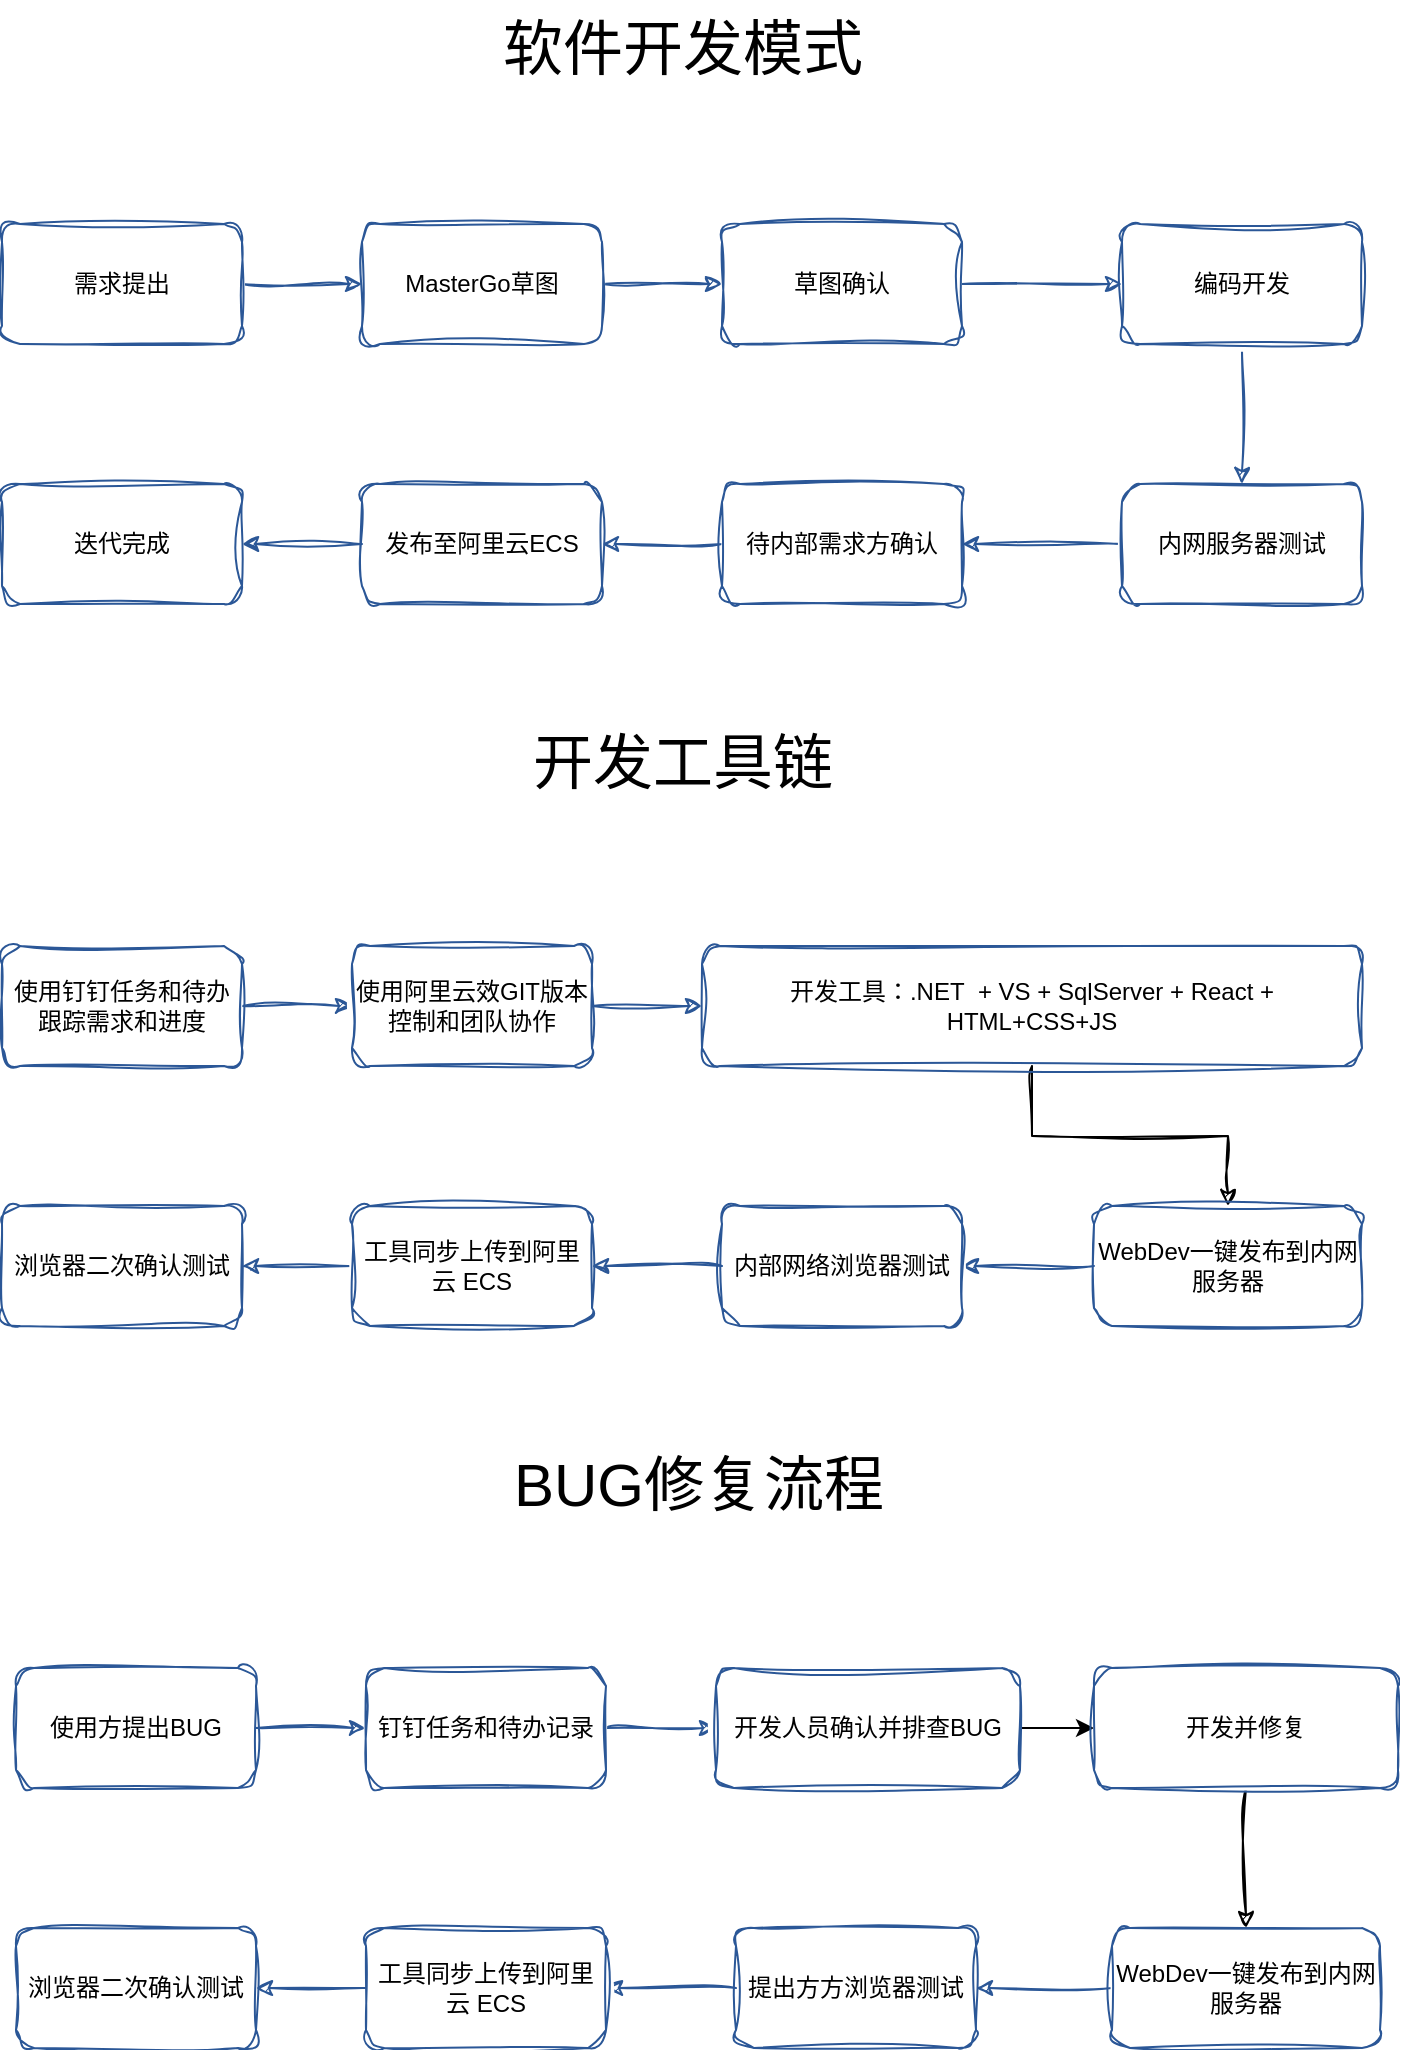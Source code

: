 <mxfile version="21.1.9" type="github" pages="3">
  <diagram name="第 1 页" id="J1YRUa0OZ2RkJ96QdJu6">
    <mxGraphModel dx="2049" dy="1137" grid="0" gridSize="10" guides="1" tooltips="1" connect="1" arrows="1" fold="1" page="1" pageScale="1" pageWidth="827" pageHeight="1169" math="0" shadow="0">
      <root>
        <mxCell id="0" />
        <mxCell id="1" parent="0" />
        <mxCell id="fjiemUw4WQ8zHXGumyIW-3" value="" style="edgeStyle=orthogonalEdgeStyle;rounded=0;orthogonalLoop=1;jettySize=auto;html=1;sketch=1;curveFitting=1;jiggle=2;strokeColor=#2B5797;" parent="1" source="fjiemUw4WQ8zHXGumyIW-1" target="fjiemUw4WQ8zHXGumyIW-2" edge="1">
          <mxGeometry relative="1" as="geometry" />
        </mxCell>
        <mxCell id="fjiemUw4WQ8zHXGumyIW-1" value="需求提出" style="rounded=1;whiteSpace=wrap;html=1;sketch=1;curveFitting=1;jiggle=2;strokeColor=#2B5797;" parent="1" vertex="1">
          <mxGeometry x="74" y="165" width="120" height="60" as="geometry" />
        </mxCell>
        <mxCell id="fjiemUw4WQ8zHXGumyIW-7" value="" style="edgeStyle=orthogonalEdgeStyle;rounded=0;orthogonalLoop=1;jettySize=auto;html=1;sketch=1;curveFitting=1;jiggle=2;strokeColor=#2B5797;" parent="1" source="fjiemUw4WQ8zHXGumyIW-2" target="fjiemUw4WQ8zHXGumyIW-6" edge="1">
          <mxGeometry relative="1" as="geometry" />
        </mxCell>
        <mxCell id="fjiemUw4WQ8zHXGumyIW-2" value="MasterGo草图" style="whiteSpace=wrap;html=1;rounded=1;sketch=1;curveFitting=1;jiggle=2;strokeColor=#2B5797;" parent="1" vertex="1">
          <mxGeometry x="254" y="165" width="120" height="60" as="geometry" />
        </mxCell>
        <mxCell id="fjiemUw4WQ8zHXGumyIW-9" value="" style="edgeStyle=orthogonalEdgeStyle;rounded=0;orthogonalLoop=1;jettySize=auto;html=1;sketch=1;curveFitting=1;jiggle=2;strokeColor=#2B5797;" parent="1" source="fjiemUw4WQ8zHXGumyIW-6" target="fjiemUw4WQ8zHXGumyIW-8" edge="1">
          <mxGeometry relative="1" as="geometry" />
        </mxCell>
        <mxCell id="fjiemUw4WQ8zHXGumyIW-6" value="草图确认" style="whiteSpace=wrap;html=1;rounded=1;sketch=1;curveFitting=1;jiggle=2;strokeColor=#2B5797;" parent="1" vertex="1">
          <mxGeometry x="434" y="165" width="120" height="60" as="geometry" />
        </mxCell>
        <mxCell id="fjiemUw4WQ8zHXGumyIW-11" value="" style="edgeStyle=orthogonalEdgeStyle;rounded=0;orthogonalLoop=1;jettySize=auto;html=1;sketch=1;curveFitting=1;jiggle=2;strokeColor=#2B5797;" parent="1" source="fjiemUw4WQ8zHXGumyIW-8" target="fjiemUw4WQ8zHXGumyIW-10" edge="1">
          <mxGeometry relative="1" as="geometry" />
        </mxCell>
        <mxCell id="fjiemUw4WQ8zHXGumyIW-8" value="编码开发" style="whiteSpace=wrap;html=1;rounded=1;sketch=1;curveFitting=1;jiggle=2;strokeColor=#2B5797;" parent="1" vertex="1">
          <mxGeometry x="634" y="165" width="120" height="60" as="geometry" />
        </mxCell>
        <mxCell id="fjiemUw4WQ8zHXGumyIW-13" value="" style="edgeStyle=orthogonalEdgeStyle;rounded=0;orthogonalLoop=1;jettySize=auto;html=1;sketch=1;curveFitting=1;jiggle=2;strokeColor=#2B5797;" parent="1" source="fjiemUw4WQ8zHXGumyIW-10" target="fjiemUw4WQ8zHXGumyIW-12" edge="1">
          <mxGeometry relative="1" as="geometry" />
        </mxCell>
        <mxCell id="fjiemUw4WQ8zHXGumyIW-10" value="内网服务器测试" style="whiteSpace=wrap;html=1;rounded=1;sketch=1;curveFitting=1;jiggle=2;strokeColor=#2B5797;" parent="1" vertex="1">
          <mxGeometry x="634" y="295" width="120" height="60" as="geometry" />
        </mxCell>
        <mxCell id="fjiemUw4WQ8zHXGumyIW-15" value="" style="edgeStyle=orthogonalEdgeStyle;rounded=0;orthogonalLoop=1;jettySize=auto;html=1;sketch=1;curveFitting=1;jiggle=2;strokeColor=#2B5797;" parent="1" source="fjiemUw4WQ8zHXGumyIW-12" target="fjiemUw4WQ8zHXGumyIW-14" edge="1">
          <mxGeometry relative="1" as="geometry" />
        </mxCell>
        <mxCell id="fjiemUw4WQ8zHXGumyIW-12" value="待内部需求方确认" style="whiteSpace=wrap;html=1;rounded=1;sketch=1;curveFitting=1;jiggle=2;strokeColor=#2B5797;" parent="1" vertex="1">
          <mxGeometry x="434" y="295" width="120" height="60" as="geometry" />
        </mxCell>
        <mxCell id="fjiemUw4WQ8zHXGumyIW-17" value="" style="edgeStyle=orthogonalEdgeStyle;rounded=0;orthogonalLoop=1;jettySize=auto;html=1;sketch=1;curveFitting=1;jiggle=2;strokeColor=#2B5797;" parent="1" source="fjiemUw4WQ8zHXGumyIW-14" target="fjiemUw4WQ8zHXGumyIW-16" edge="1">
          <mxGeometry relative="1" as="geometry" />
        </mxCell>
        <mxCell id="fjiemUw4WQ8zHXGumyIW-14" value="发布至阿里云ECS" style="whiteSpace=wrap;html=1;rounded=1;sketch=1;curveFitting=1;jiggle=2;strokeColor=#2B5797;" parent="1" vertex="1">
          <mxGeometry x="254" y="295" width="120" height="60" as="geometry" />
        </mxCell>
        <mxCell id="fjiemUw4WQ8zHXGumyIW-16" value="迭代完成" style="whiteSpace=wrap;html=1;rounded=1;sketch=1;curveFitting=1;jiggle=2;strokeColor=#2B5797;" parent="1" vertex="1">
          <mxGeometry x="74" y="295" width="120" height="60" as="geometry" />
        </mxCell>
        <mxCell id="fjiemUw4WQ8zHXGumyIW-22" value="&lt;font style=&quot;font-size: 30px;&quot;&gt;软件开发模式&lt;/font&gt;" style="text;html=1;align=center;verticalAlign=middle;resizable=0;points=[];autosize=1;strokeColor=none;fillColor=none;" parent="1" vertex="1">
          <mxGeometry x="315" y="53" width="198" height="48" as="geometry" />
        </mxCell>
        <mxCell id="fjiemUw4WQ8zHXGumyIW-23" value="&lt;span style=&quot;font-size: 30px;&quot;&gt;开发工具链&lt;/span&gt;" style="text;html=1;align=center;verticalAlign=middle;resizable=0;points=[];autosize=1;strokeColor=none;fillColor=none;" parent="1" vertex="1">
          <mxGeometry x="330" y="410" width="168" height="48" as="geometry" />
        </mxCell>
        <mxCell id="fjiemUw4WQ8zHXGumyIW-24" value="" style="edgeStyle=orthogonalEdgeStyle;rounded=0;orthogonalLoop=1;jettySize=auto;html=1;sketch=1;curveFitting=1;jiggle=2;strokeColor=#2B5797;" parent="1" source="fjiemUw4WQ8zHXGumyIW-25" target="fjiemUw4WQ8zHXGumyIW-27" edge="1">
          <mxGeometry relative="1" as="geometry" />
        </mxCell>
        <mxCell id="fjiemUw4WQ8zHXGumyIW-25" value="使用钉钉任务和待办跟踪需求和进度" style="rounded=1;whiteSpace=wrap;html=1;sketch=1;curveFitting=1;jiggle=2;strokeColor=#2B5797;" parent="1" vertex="1">
          <mxGeometry x="74" y="526" width="120" height="60" as="geometry" />
        </mxCell>
        <mxCell id="fjiemUw4WQ8zHXGumyIW-26" value="" style="edgeStyle=orthogonalEdgeStyle;rounded=0;orthogonalLoop=1;jettySize=auto;html=1;sketch=1;curveFitting=1;jiggle=2;strokeColor=#2B5797;" parent="1" source="fjiemUw4WQ8zHXGumyIW-27" target="fjiemUw4WQ8zHXGumyIW-29" edge="1">
          <mxGeometry relative="1" as="geometry" />
        </mxCell>
        <mxCell id="fjiemUw4WQ8zHXGumyIW-27" value="使用阿里云效GIT版本控制和团队协作" style="whiteSpace=wrap;html=1;rounded=1;sketch=1;curveFitting=1;jiggle=2;strokeColor=#2B5797;" parent="1" vertex="1">
          <mxGeometry x="249" y="526" width="120" height="60" as="geometry" />
        </mxCell>
        <mxCell id="fjiemUw4WQ8zHXGumyIW-40" style="edgeStyle=orthogonalEdgeStyle;rounded=0;orthogonalLoop=1;jettySize=auto;html=1;entryX=0.5;entryY=0;entryDx=0;entryDy=0;sketch=1;curveFitting=1;jiggle=2;" parent="1" source="fjiemUw4WQ8zHXGumyIW-29" target="fjiemUw4WQ8zHXGumyIW-33" edge="1">
          <mxGeometry relative="1" as="geometry" />
        </mxCell>
        <mxCell id="fjiemUw4WQ8zHXGumyIW-29" value="开发工具：.NET&amp;nbsp; + VS + SqlServer + React + HTML+CSS+JS" style="whiteSpace=wrap;html=1;rounded=1;sketch=1;curveFitting=1;jiggle=2;strokeColor=#2B5797;" parent="1" vertex="1">
          <mxGeometry x="424" y="526" width="330" height="60" as="geometry" />
        </mxCell>
        <mxCell id="fjiemUw4WQ8zHXGumyIW-32" value="" style="edgeStyle=orthogonalEdgeStyle;rounded=0;orthogonalLoop=1;jettySize=auto;html=1;sketch=1;curveFitting=1;jiggle=2;strokeColor=#2B5797;" parent="1" source="fjiemUw4WQ8zHXGumyIW-33" target="fjiemUw4WQ8zHXGumyIW-35" edge="1">
          <mxGeometry relative="1" as="geometry" />
        </mxCell>
        <mxCell id="fjiemUw4WQ8zHXGumyIW-33" value="WebDev一键发布到内网服务器" style="whiteSpace=wrap;html=1;rounded=1;sketch=1;curveFitting=1;jiggle=2;strokeColor=#2B5797;" parent="1" vertex="1">
          <mxGeometry x="620" y="656" width="134" height="60" as="geometry" />
        </mxCell>
        <mxCell id="fjiemUw4WQ8zHXGumyIW-34" value="" style="edgeStyle=orthogonalEdgeStyle;rounded=0;orthogonalLoop=1;jettySize=auto;html=1;sketch=1;curveFitting=1;jiggle=2;strokeColor=#2B5797;" parent="1" source="fjiemUw4WQ8zHXGumyIW-35" target="fjiemUw4WQ8zHXGumyIW-37" edge="1">
          <mxGeometry relative="1" as="geometry" />
        </mxCell>
        <mxCell id="fjiemUw4WQ8zHXGumyIW-35" value="内部网络浏览器测试" style="whiteSpace=wrap;html=1;rounded=1;sketch=1;curveFitting=1;jiggle=2;strokeColor=#2B5797;" parent="1" vertex="1">
          <mxGeometry x="434" y="656" width="120" height="60" as="geometry" />
        </mxCell>
        <mxCell id="fjiemUw4WQ8zHXGumyIW-36" value="" style="edgeStyle=orthogonalEdgeStyle;rounded=0;orthogonalLoop=1;jettySize=auto;html=1;sketch=1;curveFitting=1;jiggle=2;strokeColor=#2B5797;" parent="1" source="fjiemUw4WQ8zHXGumyIW-37" target="fjiemUw4WQ8zHXGumyIW-38" edge="1">
          <mxGeometry relative="1" as="geometry" />
        </mxCell>
        <mxCell id="fjiemUw4WQ8zHXGumyIW-37" value="工具同步上传到阿里云 ECS" style="whiteSpace=wrap;html=1;rounded=1;sketch=1;curveFitting=1;jiggle=2;strokeColor=#2B5797;" parent="1" vertex="1">
          <mxGeometry x="249" y="656" width="120" height="60" as="geometry" />
        </mxCell>
        <mxCell id="fjiemUw4WQ8zHXGumyIW-38" value="浏览器二次确认测试" style="whiteSpace=wrap;html=1;rounded=1;sketch=1;curveFitting=1;jiggle=2;strokeColor=#2B5797;" parent="1" vertex="1">
          <mxGeometry x="74" y="656" width="120" height="60" as="geometry" />
        </mxCell>
        <mxCell id="fjiemUw4WQ8zHXGumyIW-55" value="&lt;span style=&quot;font-size: 30px;&quot;&gt;BUG修复流程&lt;/span&gt;" style="text;html=1;align=center;verticalAlign=middle;resizable=0;points=[];autosize=1;strokeColor=none;fillColor=none;" parent="1" vertex="1">
          <mxGeometry x="320" y="771" width="203" height="48" as="geometry" />
        </mxCell>
        <mxCell id="fjiemUw4WQ8zHXGumyIW-56" value="" style="edgeStyle=orthogonalEdgeStyle;rounded=0;orthogonalLoop=1;jettySize=auto;html=1;sketch=1;curveFitting=1;jiggle=2;strokeColor=#2B5797;" parent="1" source="fjiemUw4WQ8zHXGumyIW-57" target="fjiemUw4WQ8zHXGumyIW-59" edge="1">
          <mxGeometry relative="1" as="geometry" />
        </mxCell>
        <mxCell id="fjiemUw4WQ8zHXGumyIW-57" value="使用方提出BUG" style="rounded=1;whiteSpace=wrap;html=1;sketch=1;curveFitting=1;jiggle=2;strokeColor=#2B5797;" parent="1" vertex="1">
          <mxGeometry x="81" y="887" width="120" height="60" as="geometry" />
        </mxCell>
        <mxCell id="fjiemUw4WQ8zHXGumyIW-58" value="" style="edgeStyle=orthogonalEdgeStyle;rounded=0;orthogonalLoop=1;jettySize=auto;html=1;sketch=1;curveFitting=1;jiggle=2;strokeColor=#2B5797;" parent="1" source="fjiemUw4WQ8zHXGumyIW-59" target="fjiemUw4WQ8zHXGumyIW-61" edge="1">
          <mxGeometry relative="1" as="geometry" />
        </mxCell>
        <mxCell id="fjiemUw4WQ8zHXGumyIW-59" value="钉钉任务和待办记录" style="whiteSpace=wrap;html=1;rounded=1;sketch=1;curveFitting=1;jiggle=2;strokeColor=#2B5797;" parent="1" vertex="1">
          <mxGeometry x="256" y="887" width="120" height="60" as="geometry" />
        </mxCell>
        <mxCell id="fjiemUw4WQ8zHXGumyIW-70" value="" style="edgeStyle=orthogonalEdgeStyle;rounded=0;orthogonalLoop=1;jettySize=auto;html=1;" parent="1" source="fjiemUw4WQ8zHXGumyIW-61" target="fjiemUw4WQ8zHXGumyIW-69" edge="1">
          <mxGeometry relative="1" as="geometry" />
        </mxCell>
        <mxCell id="fjiemUw4WQ8zHXGumyIW-61" value="开发人员确认并排查BUG" style="whiteSpace=wrap;html=1;rounded=1;sketch=1;curveFitting=1;jiggle=2;strokeColor=#2B5797;" parent="1" vertex="1">
          <mxGeometry x="431" y="887" width="152" height="60" as="geometry" />
        </mxCell>
        <mxCell id="fjiemUw4WQ8zHXGumyIW-62" value="" style="edgeStyle=orthogonalEdgeStyle;rounded=0;orthogonalLoop=1;jettySize=auto;html=1;sketch=1;curveFitting=1;jiggle=2;strokeColor=#2B5797;" parent="1" source="fjiemUw4WQ8zHXGumyIW-63" target="fjiemUw4WQ8zHXGumyIW-65" edge="1">
          <mxGeometry relative="1" as="geometry" />
        </mxCell>
        <mxCell id="fjiemUw4WQ8zHXGumyIW-63" value="WebDev一键发布到内网服务器" style="whiteSpace=wrap;html=1;rounded=1;sketch=1;curveFitting=1;jiggle=2;strokeColor=#2B5797;" parent="1" vertex="1">
          <mxGeometry x="629" y="1017" width="134" height="60" as="geometry" />
        </mxCell>
        <mxCell id="fjiemUw4WQ8zHXGumyIW-64" value="" style="edgeStyle=orthogonalEdgeStyle;rounded=0;orthogonalLoop=1;jettySize=auto;html=1;sketch=1;curveFitting=1;jiggle=2;strokeColor=#2B5797;" parent="1" source="fjiemUw4WQ8zHXGumyIW-65" target="fjiemUw4WQ8zHXGumyIW-67" edge="1">
          <mxGeometry relative="1" as="geometry" />
        </mxCell>
        <mxCell id="fjiemUw4WQ8zHXGumyIW-65" value="提出方方浏览器测试" style="whiteSpace=wrap;html=1;rounded=1;sketch=1;curveFitting=1;jiggle=2;strokeColor=#2B5797;" parent="1" vertex="1">
          <mxGeometry x="441" y="1017" width="120" height="60" as="geometry" />
        </mxCell>
        <mxCell id="fjiemUw4WQ8zHXGumyIW-66" value="" style="edgeStyle=orthogonalEdgeStyle;rounded=0;orthogonalLoop=1;jettySize=auto;html=1;sketch=1;curveFitting=1;jiggle=2;strokeColor=#2B5797;" parent="1" source="fjiemUw4WQ8zHXGumyIW-67" target="fjiemUw4WQ8zHXGumyIW-68" edge="1">
          <mxGeometry relative="1" as="geometry" />
        </mxCell>
        <mxCell id="fjiemUw4WQ8zHXGumyIW-67" value="工具同步上传到阿里云 ECS" style="whiteSpace=wrap;html=1;rounded=1;sketch=1;curveFitting=1;jiggle=2;strokeColor=#2B5797;" parent="1" vertex="1">
          <mxGeometry x="256" y="1017" width="120" height="60" as="geometry" />
        </mxCell>
        <mxCell id="fjiemUw4WQ8zHXGumyIW-68" value="浏览器二次确认测试" style="whiteSpace=wrap;html=1;rounded=1;sketch=1;curveFitting=1;jiggle=2;strokeColor=#2B5797;" parent="1" vertex="1">
          <mxGeometry x="81" y="1017" width="120" height="60" as="geometry" />
        </mxCell>
        <mxCell id="fjiemUw4WQ8zHXGumyIW-72" style="edgeStyle=orthogonalEdgeStyle;rounded=0;orthogonalLoop=1;jettySize=auto;html=1;entryX=0.5;entryY=0;entryDx=0;entryDy=0;sketch=1;curveFitting=1;jiggle=2;" parent="1" source="fjiemUw4WQ8zHXGumyIW-69" target="fjiemUw4WQ8zHXGumyIW-63" edge="1">
          <mxGeometry relative="1" as="geometry" />
        </mxCell>
        <mxCell id="fjiemUw4WQ8zHXGumyIW-69" value="开发并修复" style="whiteSpace=wrap;html=1;rounded=1;sketch=1;curveFitting=1;jiggle=2;strokeColor=#2B5797;" parent="1" vertex="1">
          <mxGeometry x="620" y="887" width="152" height="60" as="geometry" />
        </mxCell>
      </root>
    </mxGraphModel>
  </diagram>
  <diagram id="wFdDoGZCELNxB5yp8XMG" name="第 2 页">
    <mxGraphModel dx="1434" dy="796" grid="0" gridSize="10" guides="1" tooltips="1" connect="1" arrows="1" fold="1" page="1" pageScale="1" pageWidth="827" pageHeight="1169" math="0" shadow="0">
      <root>
        <mxCell id="0" />
        <mxCell id="1" parent="0" />
        <mxCell id="LutK9io6QSdXw9ofnlee-16" value="&lt;span style=&quot;font-size: 30px;&quot;&gt;发布程序不影响客户访问方案&lt;/span&gt;" style="text;html=1;align=center;verticalAlign=middle;resizable=0;points=[];autosize=1;strokeColor=none;fillColor=none;" parent="1" vertex="1">
          <mxGeometry x="210" y="67" width="408" height="48" as="geometry" />
        </mxCell>
        <mxCell id="LutK9io6QSdXw9ofnlee-51" value="阿里云RDS" style="verticalLabelPosition=bottom;html=1;verticalAlign=top;align=center;strokeColor=none;fillColor=#00BEF2;shape=mxgraph.azure.database;" parent="1" vertex="1">
          <mxGeometry x="685" y="334" width="38" height="50" as="geometry" />
        </mxCell>
        <mxCell id="LutK9io6QSdXw9ofnlee-55" style="edgeStyle=orthogonalEdgeStyle;rounded=0;orthogonalLoop=1;jettySize=auto;html=1;entryX=0;entryY=0.5;entryDx=0;entryDy=0;entryPerimeter=0;" parent="1" source="LutK9io6QSdXw9ofnlee-52" target="LutK9io6QSdXw9ofnlee-51" edge="1">
          <mxGeometry relative="1" as="geometry" />
        </mxCell>
        <mxCell id="LutK9io6QSdXw9ofnlee-52" value="ECS1" style="verticalLabelPosition=bottom;html=1;verticalAlign=top;align=center;strokeColor=none;fillColor=#00BEF2;shape=mxgraph.azure.cloud;" parent="1" vertex="1">
          <mxGeometry x="478" y="255" width="50" height="32.5" as="geometry" />
        </mxCell>
        <mxCell id="LutK9io6QSdXw9ofnlee-57" style="edgeStyle=orthogonalEdgeStyle;rounded=0;orthogonalLoop=1;jettySize=auto;html=1;" parent="1" source="LutK9io6QSdXw9ofnlee-53" edge="1">
          <mxGeometry relative="1" as="geometry">
            <mxPoint x="682" y="359" as="targetPoint" />
            <Array as="points">
              <mxPoint x="607" y="432" />
              <mxPoint x="607" y="359" />
            </Array>
          </mxGeometry>
        </mxCell>
        <mxCell id="LutK9io6QSdXw9ofnlee-53" value="ECS2" style="verticalLabelPosition=bottom;html=1;verticalAlign=top;align=center;strokeColor=none;fillColor=#00BEF2;shape=mxgraph.azure.cloud;" parent="1" vertex="1">
          <mxGeometry x="478" y="415" width="50" height="33" as="geometry" />
        </mxCell>
        <mxCell id="LutK9io6QSdXw9ofnlee-69" style="edgeStyle=orthogonalEdgeStyle;rounded=0;orthogonalLoop=1;jettySize=auto;html=1;entryX=0;entryY=0.5;entryDx=0;entryDy=0;entryPerimeter=0;" parent="1" source="LutK9io6QSdXw9ofnlee-66" target="LutK9io6QSdXw9ofnlee-68" edge="1">
          <mxGeometry relative="1" as="geometry">
            <Array as="points">
              <mxPoint x="234" y="301.5" />
              <mxPoint x="234" y="361.5" />
            </Array>
          </mxGeometry>
        </mxCell>
        <mxCell id="LutK9io6QSdXw9ofnlee-66" value="PC客户" style="verticalLabelPosition=bottom;html=1;verticalAlign=top;align=center;strokeColor=none;fillColor=#00BEF2;shape=mxgraph.azure.virtual_machine_feature;pointerEvents=1;" parent="1" vertex="1">
          <mxGeometry x="124" y="279" width="50" height="45" as="geometry" />
        </mxCell>
        <mxCell id="LutK9io6QSdXw9ofnlee-70" style="edgeStyle=orthogonalEdgeStyle;rounded=0;orthogonalLoop=1;jettySize=auto;html=1;entryX=0;entryY=0.5;entryDx=0;entryDy=0;entryPerimeter=0;" parent="1" source="LutK9io6QSdXw9ofnlee-67" target="LutK9io6QSdXw9ofnlee-68" edge="1">
          <mxGeometry relative="1" as="geometry" />
        </mxCell>
        <mxCell id="LutK9io6QSdXw9ofnlee-67" value="微信公众号" style="verticalLabelPosition=bottom;html=1;verticalAlign=top;align=center;strokeColor=none;fillColor=#00BEF2;shape=mxgraph.azure.mobile_services;pointerEvents=1;" parent="1" vertex="1">
          <mxGeometry x="132.75" y="398" width="32.5" height="50" as="geometry" />
        </mxCell>
        <mxCell id="LutK9io6QSdXw9ofnlee-73" style="rounded=0;orthogonalLoop=1;jettySize=auto;html=1;" parent="1" source="LutK9io6QSdXw9ofnlee-68" target="LutK9io6QSdXw9ofnlee-52" edge="1">
          <mxGeometry relative="1" as="geometry" />
        </mxCell>
        <mxCell id="LutK9io6QSdXw9ofnlee-68" value="Nginx" style="verticalLabelPosition=bottom;html=1;verticalAlign=top;align=center;strokeColor=none;fillColor=#00BEF2;shape=mxgraph.azure.azure_website;pointerEvents=1;" parent="1" vertex="1">
          <mxGeometry x="305" y="336.5" width="50" height="50" as="geometry" />
        </mxCell>
        <mxCell id="LutK9io6QSdXw9ofnlee-74" style="rounded=0;orthogonalLoop=1;jettySize=auto;html=1;entryX=0.05;entryY=0.5;entryDx=0;entryDy=0;entryPerimeter=0;" parent="1" target="LutK9io6QSdXw9ofnlee-53" edge="1">
          <mxGeometry relative="1" as="geometry">
            <mxPoint x="365" y="358.5" as="sourcePoint" />
            <mxPoint x="488" y="294.5" as="targetPoint" />
            <Array as="points">
              <mxPoint x="423" y="393.5" />
            </Array>
          </mxGeometry>
        </mxCell>
        <mxCell id="LutK9io6QSdXw9ofnlee-82" value="节点1" style="text;html=1;align=center;verticalAlign=middle;resizable=0;points=[];autosize=1;strokeColor=none;fillColor=none;" parent="1" vertex="1">
          <mxGeometry x="396" y="295.5" width="49" height="26" as="geometry" />
        </mxCell>
        <mxCell id="LutK9io6QSdXw9ofnlee-83" value="节点2" style="text;html=1;align=center;verticalAlign=middle;resizable=0;points=[];autosize=1;strokeColor=none;fillColor=none;" parent="1" vertex="1">
          <mxGeometry x="394" y="371.5" width="49" height="26" as="geometry" />
        </mxCell>
        <mxCell id="LutK9io6QSdXw9ofnlee-84" value="&lt;font style=&quot;font-size: 20px;&quot;&gt;当其中某个节点发布部署或偶遇故障时自动切换到另外节点，不影响客户使用&lt;/font&gt;&lt;span style=&quot;font-size: 30px;&quot;&gt;。&lt;/span&gt;" style="text;html=1;align=center;verticalAlign=middle;resizable=0;points=[];autosize=1;strokeColor=none;fillColor=none;" parent="1" vertex="1">
          <mxGeometry x="82" y="150" width="728" height="48" as="geometry" />
        </mxCell>
      </root>
    </mxGraphModel>
  </diagram>
  <diagram id="_lxnHeEBCnKxzGN1wwxY" name="第 3 页">
    <mxGraphModel dx="1434" dy="796" grid="0" gridSize="10" guides="1" tooltips="1" connect="1" arrows="1" fold="1" page="1" pageScale="1" pageWidth="827" pageHeight="1169" math="0" shadow="0">
      <root>
        <mxCell id="0" />
        <mxCell id="1" parent="0" />
        <mxCell id="KqwHmmr7msciuWPsn6gk-1" value="&lt;span style=&quot;font-size: 30px;&quot;&gt;目前网络拓扑结构图&lt;/span&gt;" style="text;html=1;align=center;verticalAlign=middle;resizable=0;points=[];autosize=1;strokeColor=none;fillColor=none;" parent="1" vertex="1">
          <mxGeometry x="242" y="325" width="288" height="48" as="geometry" />
        </mxCell>
        <mxCell id="pF6mOikmhIt_3kCr1k6F-3" value="" style="rounded=0;whiteSpace=wrap;html=1;" vertex="1" parent="1">
          <mxGeometry x="96" y="132" width="639" height="318" as="geometry" />
        </mxCell>
        <mxCell id="pF6mOikmhIt_3kCr1k6F-4" value="阿里云RDS" style="verticalLabelPosition=bottom;html=1;verticalAlign=top;align=center;strokeColor=none;fillColor=#00BEF2;shape=mxgraph.azure.database;" vertex="1" parent="1">
          <mxGeometry x="672" y="249" width="38" height="50" as="geometry" />
        </mxCell>
        <mxCell id="pF6mOikmhIt_3kCr1k6F-5" style="edgeStyle=orthogonalEdgeStyle;rounded=0;orthogonalLoop=1;jettySize=auto;html=1;entryX=0;entryY=0.5;entryDx=0;entryDy=0;entryPerimeter=0;" edge="1" parent="1" source="pF6mOikmhIt_3kCr1k6F-6" target="pF6mOikmhIt_3kCr1k6F-4">
          <mxGeometry relative="1" as="geometry" />
        </mxCell>
        <mxCell id="pF6mOikmhIt_3kCr1k6F-6" value="ECS1" style="verticalLabelPosition=bottom;html=1;verticalAlign=top;align=center;strokeColor=none;fillColor=#00BEF2;shape=mxgraph.azure.cloud;" vertex="1" parent="1">
          <mxGeometry x="465" y="169" width="50" height="32.5" as="geometry" />
        </mxCell>
        <mxCell id="pF6mOikmhIt_3kCr1k6F-7" style="edgeStyle=orthogonalEdgeStyle;rounded=0;orthogonalLoop=1;jettySize=auto;html=1;" edge="1" parent="1" source="pF6mOikmhIt_3kCr1k6F-8">
          <mxGeometry relative="1" as="geometry">
            <mxPoint x="669" y="274" as="targetPoint" />
            <Array as="points">
              <mxPoint x="594" y="347" />
              <mxPoint x="594" y="274" />
            </Array>
          </mxGeometry>
        </mxCell>
        <mxCell id="pF6mOikmhIt_3kCr1k6F-8" value="ECS2" style="verticalLabelPosition=bottom;html=1;verticalAlign=top;align=center;strokeColor=none;fillColor=#00BEF2;shape=mxgraph.azure.cloud;" vertex="1" parent="1">
          <mxGeometry x="465" y="330" width="50" height="33" as="geometry" />
        </mxCell>
        <mxCell id="pF6mOikmhIt_3kCr1k6F-9" style="edgeStyle=orthogonalEdgeStyle;rounded=0;orthogonalLoop=1;jettySize=auto;html=1;entryX=0;entryY=0.5;entryDx=0;entryDy=0;entryPerimeter=0;" edge="1" parent="1" source="pF6mOikmhIt_3kCr1k6F-10" target="pF6mOikmhIt_3kCr1k6F-14">
          <mxGeometry relative="1" as="geometry">
            <Array as="points">
              <mxPoint x="221" y="216.5" />
              <mxPoint x="221" y="276.5" />
            </Array>
          </mxGeometry>
        </mxCell>
        <mxCell id="pF6mOikmhIt_3kCr1k6F-10" value="PC客户" style="verticalLabelPosition=bottom;html=1;verticalAlign=top;align=center;strokeColor=none;fillColor=#00BEF2;shape=mxgraph.azure.virtual_machine_feature;pointerEvents=1;" vertex="1" parent="1">
          <mxGeometry x="111" y="194" width="50" height="45" as="geometry" />
        </mxCell>
        <mxCell id="pF6mOikmhIt_3kCr1k6F-11" style="edgeStyle=orthogonalEdgeStyle;rounded=0;orthogonalLoop=1;jettySize=auto;html=1;entryX=0;entryY=0.5;entryDx=0;entryDy=0;entryPerimeter=0;" edge="1" parent="1" source="pF6mOikmhIt_3kCr1k6F-12" target="pF6mOikmhIt_3kCr1k6F-14">
          <mxGeometry relative="1" as="geometry" />
        </mxCell>
        <mxCell id="pF6mOikmhIt_3kCr1k6F-12" value="微信公众号" style="verticalLabelPosition=bottom;html=1;verticalAlign=top;align=center;strokeColor=none;fillColor=#00BEF2;shape=mxgraph.azure.mobile_services;pointerEvents=1;" vertex="1" parent="1">
          <mxGeometry x="119.75" y="313" width="32.5" height="50" as="geometry" />
        </mxCell>
        <mxCell id="pF6mOikmhIt_3kCr1k6F-13" style="edgeStyle=orthogonalEdgeStyle;rounded=0;orthogonalLoop=1;jettySize=auto;html=1;entryX=0.05;entryY=0.5;entryDx=0;entryDy=0;entryPerimeter=0;" edge="1" parent="1" source="pF6mOikmhIt_3kCr1k6F-14" target="pF6mOikmhIt_3kCr1k6F-6">
          <mxGeometry relative="1" as="geometry">
            <Array as="points">
              <mxPoint x="411" y="277" />
              <mxPoint x="411" y="185" />
            </Array>
          </mxGeometry>
        </mxCell>
        <mxCell id="pF6mOikmhIt_3kCr1k6F-14" value="因特网" style="verticalLabelPosition=bottom;html=1;verticalAlign=top;align=center;strokeColor=none;fillColor=#00BEF2;shape=mxgraph.azure.azure_website;pointerEvents=1;" vertex="1" parent="1">
          <mxGeometry x="292" y="251.5" width="50" height="50" as="geometry" />
        </mxCell>
        <mxCell id="pF6mOikmhIt_3kCr1k6F-15" value="" style="rounded=0;whiteSpace=wrap;html=1;" vertex="1" parent="1">
          <mxGeometry x="94" y="484" width="639" height="318" as="geometry" />
        </mxCell>
        <mxCell id="pF6mOikmhIt_3kCr1k6F-16" value="内网数据库" style="verticalLabelPosition=bottom;html=1;verticalAlign=top;align=center;strokeColor=none;fillColor=#00BEF2;shape=mxgraph.azure.database;" vertex="1" parent="1">
          <mxGeometry x="668" y="554" width="38" height="50" as="geometry" />
        </mxCell>
        <mxCell id="pF6mOikmhIt_3kCr1k6F-17" style="edgeStyle=orthogonalEdgeStyle;rounded=0;orthogonalLoop=1;jettySize=auto;html=1;entryX=0;entryY=0.5;entryDx=0;entryDy=0;entryPerimeter=0;" edge="1" parent="1" source="pF6mOikmhIt_3kCr1k6F-18" target="pF6mOikmhIt_3kCr1k6F-16">
          <mxGeometry relative="1" as="geometry" />
        </mxCell>
        <mxCell id="pF6mOikmhIt_3kCr1k6F-18" value="内网服务器" style="verticalLabelPosition=bottom;html=1;verticalAlign=top;align=center;strokeColor=none;fillColor=#00BEF2;shape=mxgraph.azure.cloud;" vertex="1" parent="1">
          <mxGeometry x="385.25" y="562.75" width="50" height="32.5" as="geometry" />
        </mxCell>
        <mxCell id="pF6mOikmhIt_3kCr1k6F-19" style="edgeStyle=orthogonalEdgeStyle;rounded=0;orthogonalLoop=1;jettySize=auto;html=1;entryX=0.05;entryY=0.5;entryDx=0;entryDy=0;entryPerimeter=0;" edge="1" parent="1" source="pF6mOikmhIt_3kCr1k6F-20" target="pF6mOikmhIt_3kCr1k6F-18">
          <mxGeometry relative="1" as="geometry" />
        </mxCell>
        <mxCell id="pF6mOikmhIt_3kCr1k6F-20" value="内网 PC" style="verticalLabelPosition=bottom;html=1;verticalAlign=top;align=center;strokeColor=none;fillColor=#00BEF2;shape=mxgraph.azure.virtual_machine_feature;pointerEvents=1;" vertex="1" parent="1">
          <mxGeometry x="117" y="556.5" width="50" height="45" as="geometry" />
        </mxCell>
        <mxCell id="pF6mOikmhIt_3kCr1k6F-21" style="edgeStyle=orthogonalEdgeStyle;rounded=0;orthogonalLoop=1;jettySize=auto;html=1;" edge="1" parent="1" source="pF6mOikmhIt_3kCr1k6F-23" target="pF6mOikmhIt_3kCr1k6F-18">
          <mxGeometry relative="1" as="geometry" />
        </mxCell>
        <mxCell id="pF6mOikmhIt_3kCr1k6F-22" value="内网穿透" style="edgeLabel;html=1;align=center;verticalAlign=middle;resizable=0;points=[];" vertex="1" connectable="0" parent="pF6mOikmhIt_3kCr1k6F-21">
          <mxGeometry x="-0.401" y="-3" relative="1" as="geometry">
            <mxPoint as="offset" />
          </mxGeometry>
        </mxCell>
        <mxCell id="pF6mOikmhIt_3kCr1k6F-23" value="花生壳" style="verticalLabelPosition=bottom;html=1;verticalAlign=top;align=center;strokeColor=none;fillColor=#00BEF2;shape=mxgraph.azure.azure_website;pointerEvents=1;" vertex="1" parent="1">
          <mxGeometry x="119.25" y="673" width="50" height="50" as="geometry" />
        </mxCell>
        <mxCell id="2gYgaRfp0TDbf-Y1Jqw7-1" value="&lt;span style=&quot;font-size: 30px;&quot;&gt;公司当前网络&lt;/span&gt;" style="text;html=1;align=center;verticalAlign=middle;resizable=0;points=[];autosize=1;strokeColor=none;fillColor=none;" vertex="1" parent="1">
          <mxGeometry x="316.5" y="39" width="198" height="48" as="geometry" />
        </mxCell>
      </root>
    </mxGraphModel>
  </diagram>
</mxfile>
